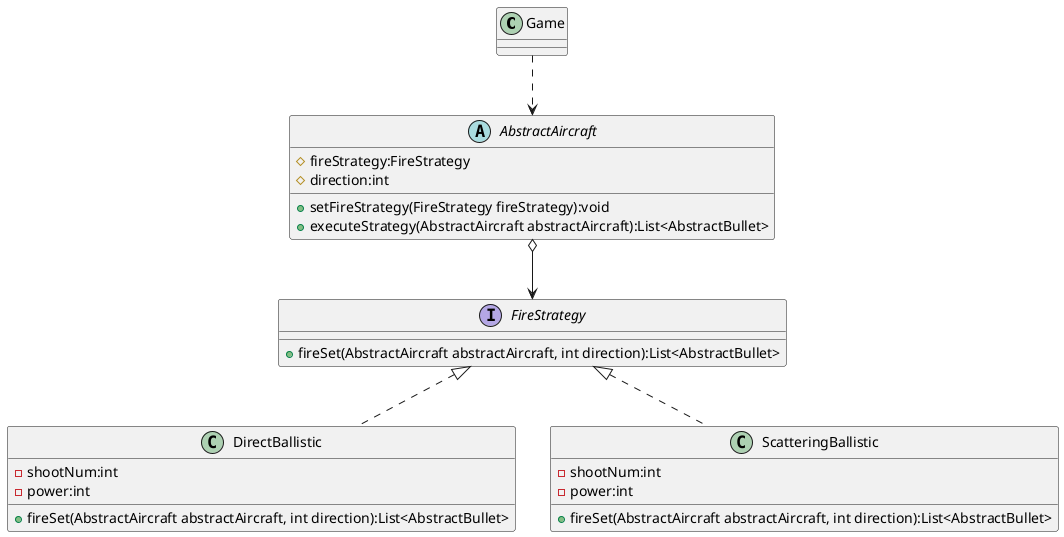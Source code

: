 @startuml
'https://plantuml.com/class-diagram

class Game {
}

interface FireStrategy {
    + fireSet(AbstractAircraft abstractAircraft, int direction):List<AbstractBullet>
}

Abstract class AbstractAircraft {
    # fireStrategy:FireStrategy
    # direction:int
    + setFireStrategy(FireStrategy fireStrategy):void
    + executeStrategy(AbstractAircraft abstractAircraft):List<AbstractBullet>
}

class DirectBallistic {
    - shootNum:int
    - power:int
    + fireSet(AbstractAircraft abstractAircraft, int direction):List<AbstractBullet>
}

class ScatteringBallistic {
    - shootNum:int
    - power:int
    + fireSet(AbstractAircraft abstractAircraft, int direction):List<AbstractBullet>
}

Game ..> AbstractAircraft

AbstractAircraft o--> FireStrategy

FireStrategy <|.. DirectBallistic
FireStrategy <|.. ScatteringBallistic

@enduml